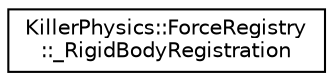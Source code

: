 digraph "Graphical Class Hierarchy"
{
  edge [fontname="Helvetica",fontsize="10",labelfontname="Helvetica",labelfontsize="10"];
  node [fontname="Helvetica",fontsize="10",shape=record];
  rankdir="LR";
  Node0 [label="KillerPhysics::ForceRegistry\l::_RigidBodyRegistration",height=0.2,width=0.4,color="black", fillcolor="white", style="filled",URL="$struct_killer_physics_1_1_force_registry_1_1___rigid_body_registration.html"];
}
